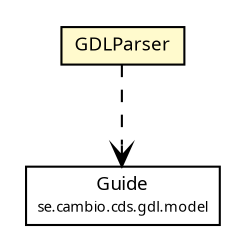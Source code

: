 #!/usr/local/bin/dot
#
# Class diagram 
# Generated by UMLGraph version R5_6 (http://www.umlgraph.org/)
#

digraph G {
	edge [fontname="Trebuchet MS",fontsize=10,labelfontname="Trebuchet MS",labelfontsize=10];
	node [fontname="Trebuchet MS",fontsize=10,shape=plaintext];
	nodesep=0.25;
	ranksep=0.5;
	// se.cambio.cds.gdl.model.Guide
	c204598 [label=<<table title="se.cambio.cds.gdl.model.Guide" border="0" cellborder="1" cellspacing="0" cellpadding="2" port="p" href="../model/Guide.html">
		<tr><td><table border="0" cellspacing="0" cellpadding="1">
<tr><td align="center" balign="center"><font face="Trebuchet MS"> Guide </font></td></tr>
<tr><td align="center" balign="center"><font face="Trebuchet MS" point-size="7.0"> se.cambio.cds.gdl.model </font></td></tr>
		</table></td></tr>
		</table>>, URL="../model/Guide.html", fontname="Trebuchet MS", fontcolor="black", fontsize=9.0];
	// se.cambio.cds.gdl.parser.GDLParser
	c204696 [label=<<table title="se.cambio.cds.gdl.parser.GDLParser" border="0" cellborder="1" cellspacing="0" cellpadding="2" port="p" bgcolor="lemonChiffon" href="./GDLParser.html">
		<tr><td><table border="0" cellspacing="0" cellpadding="1">
<tr><td align="center" balign="center"><font face="Trebuchet MS"> GDLParser </font></td></tr>
		</table></td></tr>
		</table>>, URL="./GDLParser.html", fontname="Trebuchet MS", fontcolor="black", fontsize=9.0];
	// se.cambio.cds.gdl.parser.GDLParser DEPEND se.cambio.cds.gdl.model.Guide
	c204696:p -> c204598:p [taillabel="", label="", headlabel="", fontname="Trebuchet MS", fontcolor="black", fontsize=10.0, color="black", arrowhead=open, style=dashed];
}


